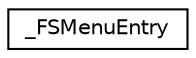 digraph G
{
  edge [fontname="Helvetica",fontsize="10",labelfontname="Helvetica",labelfontsize="10"];
  node [fontname="Helvetica",fontsize="10",shape=record];
  rankdir=LR;
  Node1 [label="_FSMenuEntry",height=0.2,width=0.4,color="black", fillcolor="white", style="filled",URL="$de/da5/struct__FSMenuEntry.html"];
}
